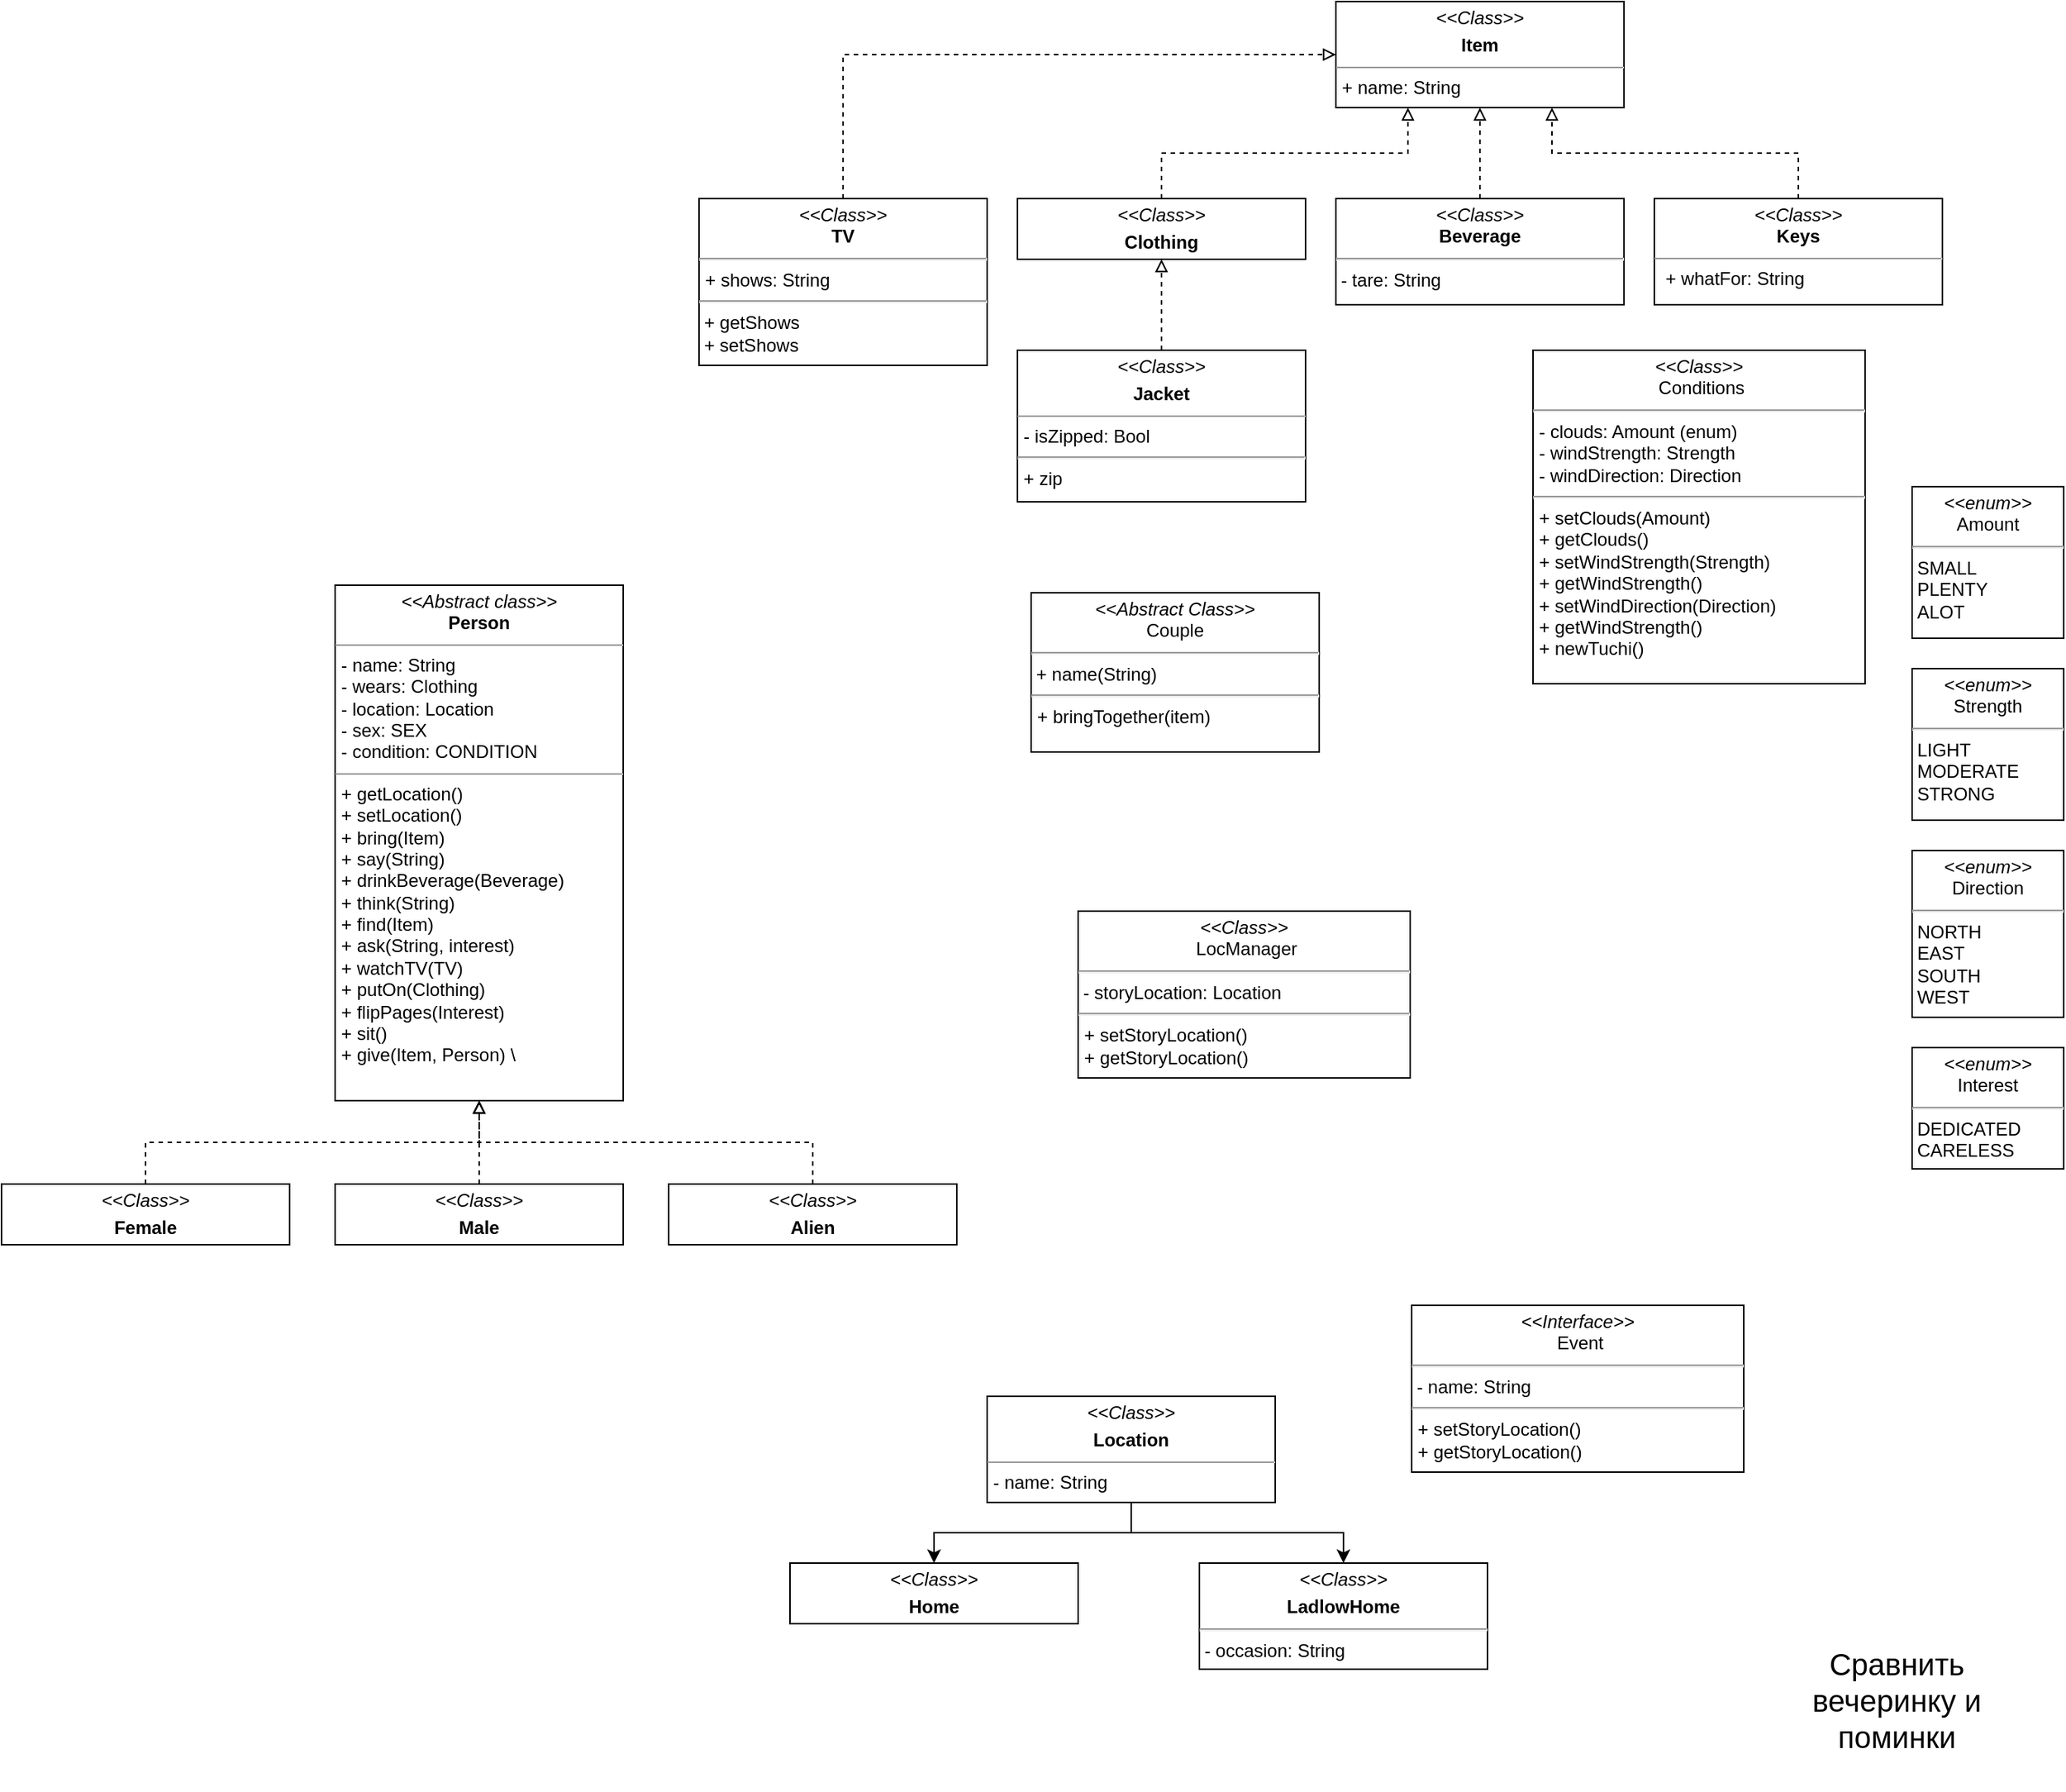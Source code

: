 <mxfile version="22.1.5" type="github">
  <diagram name="Page-1" id="b5b7bab2-c9e2-2cf4-8b2a-24fd1a2a6d21">
    <mxGraphModel dx="2246" dy="2382" grid="1" gridSize="10" guides="1" tooltips="1" connect="1" arrows="1" fold="1" page="1" pageScale="1" pageWidth="1169" pageHeight="1654" background="none" math="0" shadow="0">
      <root>
        <mxCell id="0" />
        <mxCell id="1" parent="0" />
        <mxCell id="SKdy1-YhQ8MqGWsLNDs1-13" value="&lt;p style=&quot;margin:0px;margin-top:4px;text-align:center;&quot;&gt;&lt;i&gt;&amp;lt;&amp;lt;Abstract class&amp;gt;&amp;gt;&lt;/i&gt;&lt;br&gt;&lt;b&gt;Person&lt;/b&gt;&lt;/p&gt;&lt;hr size=&quot;1&quot;&gt;&lt;p style=&quot;margin:0px;margin-left:4px;&quot;&gt;- name: String&lt;/p&gt;&lt;p style=&quot;margin:0px;margin-left:4px;&quot;&gt;- wears: Clothing&lt;/p&gt;&lt;p style=&quot;margin:0px;margin-left:4px;&quot;&gt;- location: Location&lt;/p&gt;&lt;p style=&quot;margin:0px;margin-left:4px;&quot;&gt;- sex: SEX&lt;/p&gt;&lt;p style=&quot;margin:0px;margin-left:4px;&quot;&gt;- condition: CONDITION&lt;/p&gt;&lt;hr size=&quot;1&quot;&gt;&lt;p style=&quot;border-color: var(--border-color); margin: 0px 0px 0px 4px;&quot;&gt;+ getLocation()&lt;/p&gt;&lt;p style=&quot;border-color: var(--border-color); margin: 0px 0px 0px 4px;&quot;&gt;+ setLocation()&lt;/p&gt;&lt;p style=&quot;margin:0px;margin-left:4px;&quot;&gt;+ bring(Item)&lt;br&gt;&lt;/p&gt;&lt;p style=&quot;margin:0px;margin-left:4px;&quot;&gt;+ say(String)&lt;br&gt;&lt;/p&gt;&lt;p style=&quot;margin:0px;margin-left:4px;&quot;&gt;+ drinkBeverage(Beverage)&lt;br&gt;&lt;/p&gt;&lt;p style=&quot;margin:0px;margin-left:4px;&quot;&gt;+ think(String)&lt;/p&gt;&lt;p style=&quot;margin:0px;margin-left:4px;&quot;&gt;+ find(Item)&lt;/p&gt;&lt;p style=&quot;margin:0px;margin-left:4px;&quot;&gt;+ ask(String, interest)&lt;/p&gt;&lt;p style=&quot;margin:0px;margin-left:4px;&quot;&gt;+ watchTV(TV)&lt;br&gt;&lt;/p&gt;&lt;p style=&quot;border-color: var(--border-color); margin: 0px 0px 0px 4px;&quot;&gt;+ putOn(Clothing)&lt;/p&gt;&lt;p style=&quot;border-color: var(--border-color); margin: 0px 0px 0px 4px;&quot;&gt;+ flipPages(Interest)&lt;/p&gt;&lt;p style=&quot;border-color: var(--border-color); margin: 0px 0px 0px 4px;&quot;&gt;+ sit()&lt;/p&gt;&lt;p style=&quot;margin:0px;margin-left:4px;&quot;&gt;+ give(Item, Person) \\&lt;/p&gt;&lt;p style=&quot;margin:0px;margin-left:4px;&quot;&gt;&lt;br&gt;&lt;/p&gt;" style="verticalAlign=top;align=left;overflow=fill;fontSize=12;fontFamily=Helvetica;html=1;whiteSpace=wrap;" parent="1" vertex="1">
          <mxGeometry x="-80" y="325" width="190" height="340" as="geometry" />
        </mxCell>
        <mxCell id="SKdy1-YhQ8MqGWsLNDs1-14" value="&lt;p style=&quot;margin:0px;margin-top:4px;text-align:center;&quot;&gt;&lt;i&gt;&amp;lt;&amp;lt;&lt;/i&gt;&lt;i&gt;Class&amp;gt;&amp;gt;&lt;/i&gt;&lt;/p&gt;&lt;p style=&quot;margin:0px;margin-top:4px;text-align:center;&quot;&gt;&lt;b&gt;Item&lt;/b&gt;&lt;/p&gt;&lt;hr size=&quot;1&quot;&gt;&lt;p style=&quot;margin:0px;margin-left:4px;&quot;&gt;+ name: String&lt;br&gt;&lt;/p&gt;&lt;p style=&quot;margin:0px;margin-left:4px;&quot;&gt;&lt;br&gt;&lt;/p&gt;" style="verticalAlign=top;align=left;overflow=fill;fontSize=12;fontFamily=Helvetica;html=1;whiteSpace=wrap;" parent="1" vertex="1">
          <mxGeometry x="580" y="-60" width="190" height="70" as="geometry" />
        </mxCell>
        <mxCell id="mvq6jaq57gErZufW6YVs-2" style="edgeStyle=orthogonalEdgeStyle;rounded=0;orthogonalLoop=1;jettySize=auto;html=1;exitX=0.5;exitY=0;exitDx=0;exitDy=0;entryX=0.5;entryY=1;entryDx=0;entryDy=0;dashed=1;endArrow=block;endFill=0;" parent="1" source="SKdy1-YhQ8MqGWsLNDs1-17" target="mvq6jaq57gErZufW6YVs-1" edge="1">
          <mxGeometry relative="1" as="geometry" />
        </mxCell>
        <mxCell id="SKdy1-YhQ8MqGWsLNDs1-17" value="&lt;p style=&quot;margin:0px;margin-top:4px;text-align:center;&quot;&gt;&lt;i&gt;&amp;lt;&amp;lt;Class&lt;/i&gt;&lt;i&gt;&amp;gt;&amp;gt;&lt;/i&gt;&lt;/p&gt;&lt;p style=&quot;margin:0px;margin-top:4px;text-align:center;&quot;&gt;&lt;b&gt;Jacket&lt;/b&gt;&lt;/p&gt;&lt;hr size=&quot;1&quot;&gt;&lt;p style=&quot;margin:0px;margin-left:4px;&quot;&gt;- isZipped: Bool&lt;/p&gt;&lt;hr&gt;&lt;p style=&quot;margin:0px;margin-left:4px;&quot;&gt;+ zip&lt;/p&gt;" style="verticalAlign=top;align=left;overflow=fill;fontSize=12;fontFamily=Helvetica;html=1;whiteSpace=wrap;" parent="1" vertex="1">
          <mxGeometry x="370" y="170" width="190" height="100" as="geometry" />
        </mxCell>
        <mxCell id="2JTOaVfzzxr4hcnv4jL0-3" style="edgeStyle=orthogonalEdgeStyle;rounded=0;orthogonalLoop=1;jettySize=auto;html=1;exitX=0.5;exitY=0;exitDx=0;exitDy=0;entryX=0.5;entryY=1;entryDx=0;entryDy=0;dashed=1;endArrow=block;endFill=0;" parent="1" source="SKdy1-YhQ8MqGWsLNDs1-18" target="SKdy1-YhQ8MqGWsLNDs1-14" edge="1">
          <mxGeometry relative="1" as="geometry" />
        </mxCell>
        <mxCell id="SKdy1-YhQ8MqGWsLNDs1-18" value="&lt;p style=&quot;margin:0px;margin-top:4px;text-align:center;&quot;&gt;&lt;i&gt;&amp;lt;&amp;lt;Class&amp;gt;&amp;gt;&lt;/i&gt;&lt;br&gt;&lt;b&gt;Beverage&lt;/b&gt;&lt;/p&gt;&lt;hr&gt;&amp;nbsp;- tare: String&lt;p style=&quot;margin:0px;margin-top:4px;text-align:center;&quot;&gt;&lt;b&gt;&lt;br&gt;&lt;/b&gt;&lt;/p&gt;&lt;p style=&quot;margin:0px;margin-left:4px;&quot;&gt;&lt;br&gt;&lt;/p&gt;" style="verticalAlign=top;align=left;overflow=fill;fontSize=12;fontFamily=Helvetica;html=1;whiteSpace=wrap;" parent="1" vertex="1">
          <mxGeometry x="580" y="70" width="190" height="70" as="geometry" />
        </mxCell>
        <mxCell id="2JTOaVfzzxr4hcnv4jL0-2" style="edgeStyle=orthogonalEdgeStyle;rounded=0;orthogonalLoop=1;jettySize=auto;html=1;exitX=0.5;exitY=0;exitDx=0;exitDy=0;entryX=0.75;entryY=1;entryDx=0;entryDy=0;dashed=1;endArrow=block;endFill=0;" parent="1" source="jRrTDeGObSxWZ0-UT_TB-3" target="SKdy1-YhQ8MqGWsLNDs1-14" edge="1">
          <mxGeometry relative="1" as="geometry" />
        </mxCell>
        <mxCell id="jRrTDeGObSxWZ0-UT_TB-3" value="&lt;p style=&quot;margin:0px;margin-top:4px;text-align:center;&quot;&gt;&lt;i&gt;&amp;lt;&amp;lt;Class&amp;gt;&amp;gt;&lt;/i&gt;&lt;br&gt;&lt;b&gt;Keys&lt;/b&gt;&lt;/p&gt;&lt;hr size=&quot;1&quot;&gt;&lt;p style=&quot;margin:0px;margin-left:4px;&quot;&gt;&amp;nbsp;+ whatFor: String&lt;/p&gt;" style="verticalAlign=top;align=left;overflow=fill;fontSize=12;fontFamily=Helvetica;html=1;whiteSpace=wrap;" parent="1" vertex="1">
          <mxGeometry x="790" y="70" width="190" height="70" as="geometry" />
        </mxCell>
        <mxCell id="GxpxrrHeTi3ucbBAU_x5-3" style="edgeStyle=orthogonalEdgeStyle;rounded=0;orthogonalLoop=1;jettySize=auto;html=1;exitX=0.5;exitY=1;exitDx=0;exitDy=0;" parent="1" source="jRrTDeGObSxWZ0-UT_TB-11" target="jRrTDeGObSxWZ0-UT_TB-27" edge="1">
          <mxGeometry relative="1" as="geometry" />
        </mxCell>
        <mxCell id="GxpxrrHeTi3ucbBAU_x5-4" style="edgeStyle=orthogonalEdgeStyle;rounded=0;orthogonalLoop=1;jettySize=auto;html=1;exitX=0.5;exitY=1;exitDx=0;exitDy=0;" parent="1" source="jRrTDeGObSxWZ0-UT_TB-11" target="GxpxrrHeTi3ucbBAU_x5-2" edge="1">
          <mxGeometry relative="1" as="geometry" />
        </mxCell>
        <mxCell id="jRrTDeGObSxWZ0-UT_TB-11" value="&lt;p style=&quot;margin:0px;margin-top:4px;text-align:center;&quot;&gt;&lt;i&gt;&amp;lt;&amp;lt;Class&lt;/i&gt;&lt;i&gt;&amp;gt;&amp;gt;&lt;/i&gt;&lt;/p&gt;&lt;p style=&quot;margin:0px;margin-top:4px;text-align:center;&quot;&gt;&lt;b&gt;Location&lt;/b&gt;&lt;/p&gt;&lt;hr size=&quot;1&quot;&gt;&lt;p style=&quot;margin:0px;margin-left:4px;&quot;&gt;- name: String&lt;/p&gt;&lt;p style=&quot;margin:0px;margin-left:4px;&quot;&gt;&lt;br&gt;&lt;/p&gt;" style="verticalAlign=top;align=left;overflow=fill;fontSize=12;fontFamily=Helvetica;html=1;whiteSpace=wrap;" parent="1" vertex="1">
          <mxGeometry x="350" y="860" width="190" height="70" as="geometry" />
        </mxCell>
        <mxCell id="jRrTDeGObSxWZ0-UT_TB-27" value="&lt;p style=&quot;margin:0px;margin-top:4px;text-align:center;&quot;&gt;&lt;i&gt;&amp;lt;&amp;lt;Class&lt;/i&gt;&lt;i&gt;&amp;gt;&amp;gt;&lt;/i&gt;&lt;/p&gt;&lt;p style=&quot;margin:0px;margin-top:4px;text-align:center;&quot;&gt;&lt;b&gt;Home&lt;/b&gt;&lt;/p&gt;" style="verticalAlign=top;align=left;overflow=fill;fontSize=12;fontFamily=Helvetica;html=1;whiteSpace=wrap;" parent="1" vertex="1">
          <mxGeometry x="220" y="970" width="190" height="40" as="geometry" />
        </mxCell>
        <mxCell id="jRrTDeGObSxWZ0-UT_TB-67" value="&lt;p style=&quot;margin:0px;margin-top:4px;text-align:center;&quot;&gt;&lt;i&gt;&amp;lt;&amp;lt;Abstract Class&amp;gt;&amp;gt;&lt;/i&gt;&lt;br&gt;Couple&lt;/p&gt;&lt;hr&gt;&amp;nbsp;+ name(String)&lt;br&gt;&lt;hr&gt;&lt;p style=&quot;margin:0px;margin-left:4px;&quot;&gt;+ bringTogether(item)&lt;/p&gt;" style="verticalAlign=top;align=left;overflow=fill;fontSize=12;fontFamily=Helvetica;html=1;whiteSpace=wrap;" parent="1" vertex="1">
          <mxGeometry x="379" y="330" width="190" height="105" as="geometry" />
        </mxCell>
        <mxCell id="jRrTDeGObSxWZ0-UT_TB-91" style="edgeStyle=orthogonalEdgeStyle;rounded=0;orthogonalLoop=1;jettySize=auto;html=1;exitX=0.5;exitY=0;exitDx=0;exitDy=0;entryX=0;entryY=0.5;entryDx=0;entryDy=0;dashed=1;endArrow=block;endFill=0;" parent="1" source="jRrTDeGObSxWZ0-UT_TB-86" target="SKdy1-YhQ8MqGWsLNDs1-14" edge="1">
          <mxGeometry relative="1" as="geometry" />
        </mxCell>
        <mxCell id="jRrTDeGObSxWZ0-UT_TB-86" value="&lt;p style=&quot;margin:0px;margin-top:4px;text-align:center;&quot;&gt;&lt;i&gt;&amp;lt;&amp;lt;Class&amp;gt;&amp;gt;&lt;/i&gt;&lt;br&gt;&lt;b&gt;TV&lt;/b&gt;&lt;/p&gt;&lt;hr&gt;&lt;p style=&quot;margin:0px;margin-left:4px;&quot;&gt;+ shows: String&lt;/p&gt;&lt;hr&gt;&amp;nbsp;+ getShows&lt;br&gt;&amp;nbsp;+ setShows" style="verticalAlign=top;align=left;overflow=fill;fontSize=12;fontFamily=Helvetica;html=1;whiteSpace=wrap;" parent="1" vertex="1">
          <mxGeometry x="160" y="70" width="190" height="110" as="geometry" />
        </mxCell>
        <mxCell id="jRrTDeGObSxWZ0-UT_TB-128" value="&lt;p style=&quot;margin:0px;margin-top:4px;text-align:center;&quot;&gt;&lt;i&gt;&amp;lt;&amp;lt;enum&amp;gt;&amp;gt;&lt;/i&gt;&lt;br&gt;Amount&lt;/p&gt;&lt;hr&gt;&amp;nbsp;SMALL&lt;br&gt;&amp;nbsp;PLENTY&lt;br&gt;&amp;nbsp;ALOT" style="verticalAlign=top;align=left;overflow=fill;fontSize=12;fontFamily=Helvetica;html=1;whiteSpace=wrap;" parent="1" vertex="1">
          <mxGeometry x="960" y="260" width="100" height="100" as="geometry" />
        </mxCell>
        <mxCell id="jRrTDeGObSxWZ0-UT_TB-129" value="&lt;p style=&quot;margin:0px;margin-top:4px;text-align:center;&quot;&gt;&lt;i&gt;&amp;lt;&amp;lt;enum&amp;gt;&amp;gt;&lt;/i&gt;&lt;br&gt;Strength&lt;/p&gt;&lt;hr&gt;&amp;nbsp;LIGHT&lt;br&gt;&amp;nbsp;MODERATE&lt;br&gt;&amp;nbsp;STRONG" style="verticalAlign=top;align=left;overflow=fill;fontSize=12;fontFamily=Helvetica;html=1;whiteSpace=wrap;" parent="1" vertex="1">
          <mxGeometry x="960" y="380" width="100" height="100" as="geometry" />
        </mxCell>
        <mxCell id="jRrTDeGObSxWZ0-UT_TB-130" value="&lt;p style=&quot;margin:0px;margin-top:4px;text-align:center;&quot;&gt;&lt;i&gt;&amp;lt;&amp;lt;enum&amp;gt;&amp;gt;&lt;/i&gt;&lt;br&gt;Direction&lt;/p&gt;&lt;hr&gt;&amp;nbsp;NORTH&lt;br&gt;&amp;nbsp;EAST&lt;br&gt;&amp;nbsp;SOUTH&lt;br&gt;&amp;nbsp;WEST" style="verticalAlign=top;align=left;overflow=fill;fontSize=12;fontFamily=Helvetica;html=1;whiteSpace=wrap;" parent="1" vertex="1">
          <mxGeometry x="960" y="500" width="100" height="110" as="geometry" />
        </mxCell>
        <mxCell id="GxpxrrHeTi3ucbBAU_x5-2" value="&lt;p style=&quot;margin:0px;margin-top:4px;text-align:center;&quot;&gt;&lt;i&gt;&amp;lt;&amp;lt;Class&lt;/i&gt;&lt;i&gt;&amp;gt;&amp;gt;&lt;/i&gt;&lt;/p&gt;&lt;p style=&quot;margin:0px;margin-top:4px;text-align:center;&quot;&gt;&lt;b&gt;LadlowHome&lt;/b&gt;&lt;/p&gt;&lt;hr&gt;&amp;nbsp;- occasion: String" style="verticalAlign=top;align=left;overflow=fill;fontSize=12;fontFamily=Helvetica;html=1;whiteSpace=wrap;" parent="1" vertex="1">
          <mxGeometry x="490" y="970" width="190" height="70" as="geometry" />
        </mxCell>
        <mxCell id="49lOu38Vku09HcyN88f1-1" value="&lt;p style=&quot;margin:0px;margin-top:4px;text-align:center;&quot;&gt;&lt;i&gt;&amp;lt;&amp;lt;enum&amp;gt;&amp;gt;&lt;/i&gt;&lt;br&gt;Interest&lt;/p&gt;&lt;hr&gt;&amp;nbsp;DEDICATED&lt;br&gt;&amp;nbsp;CARELESS" style="verticalAlign=top;align=left;overflow=fill;fontSize=12;fontFamily=Helvetica;html=1;whiteSpace=wrap;" parent="1" vertex="1">
          <mxGeometry x="960" y="630" width="100" height="80" as="geometry" />
        </mxCell>
        <mxCell id="49lOu38Vku09HcyN88f1-8" value="&lt;p style=&quot;margin:0px;margin-top:4px;text-align:center;&quot;&gt;&lt;i&gt;&amp;lt;&amp;lt;Class&amp;gt;&amp;gt;&lt;/i&gt;&lt;br&gt;&amp;nbsp;Conditions&lt;/p&gt;&lt;hr&gt;&lt;p style=&quot;margin:0px;margin-left:4px;&quot;&gt;- clouds: Amount (enum)&lt;br&gt;&lt;/p&gt;&lt;p style=&quot;border-color: var(--border-color); margin: 0px 0px 0px 4px;&quot;&gt;- windStrength: Strength&lt;br style=&quot;border-color: var(--border-color);&quot;&gt;&lt;/p&gt;&lt;p style=&quot;border-color: var(--border-color); margin: 0px 0px 0px 4px;&quot;&gt;- windDirection: Direction&lt;/p&gt;&lt;hr&gt;&lt;p style=&quot;border-color: var(--border-color); margin: 0px 0px 0px 4px;&quot;&gt;+ setClouds(Amount)&lt;/p&gt;&lt;p style=&quot;border-color: var(--border-color); margin: 0px 0px 0px 4px;&quot;&gt;+ getClouds()&lt;/p&gt;&lt;p style=&quot;border-color: var(--border-color); margin: 0px 0px 0px 4px;&quot;&gt;+ setWindStrength(Strength)&lt;/p&gt;&lt;p style=&quot;border-color: var(--border-color); margin: 0px 0px 0px 4px;&quot;&gt;+ getWindStrength()&lt;/p&gt;&lt;p style=&quot;border-color: var(--border-color); margin: 0px 0px 0px 4px;&quot;&gt;+ setWindDirection(Direction)&lt;/p&gt;&lt;p style=&quot;border-color: var(--border-color); margin: 0px 0px 0px 4px;&quot;&gt;+ getWindStrength()&lt;/p&gt;&lt;p style=&quot;margin:0px;margin-left:4px;&quot;&gt;+ newTuchi()&lt;/p&gt;&lt;p style=&quot;margin:0px;margin-left:4px;&quot;&gt;&lt;br&gt;&lt;/p&gt;&lt;p style=&quot;margin:0px;margin-left:4px;&quot;&gt;&lt;br&gt;&lt;/p&gt;&lt;p style=&quot;margin:0px;margin-left:4px;&quot;&gt;&lt;br&gt;&lt;/p&gt;" style="verticalAlign=top;align=left;overflow=fill;fontSize=12;fontFamily=Helvetica;html=1;whiteSpace=wrap;" parent="1" vertex="1">
          <mxGeometry x="710" y="170" width="219" height="220" as="geometry" />
        </mxCell>
        <mxCell id="49lOu38Vku09HcyN88f1-11" value="&lt;p style=&quot;margin:0px;margin-top:4px;text-align:center;&quot;&gt;&lt;i&gt;&amp;lt;&amp;lt;Class&amp;gt;&amp;gt;&lt;/i&gt;&lt;br&gt;&amp;nbsp;LocManager&lt;/p&gt;&lt;hr&gt;&amp;nbsp;- storyLocation: Location&lt;br&gt;&lt;hr&gt;&lt;p style=&quot;margin:0px;margin-left:4px;&quot;&gt;+ setStoryLocation()&lt;/p&gt;&lt;p style=&quot;margin:0px;margin-left:4px;&quot;&gt;+ getStoryLocation()&lt;/p&gt;" style="verticalAlign=top;align=left;overflow=fill;fontSize=12;fontFamily=Helvetica;html=1;whiteSpace=wrap;" parent="1" vertex="1">
          <mxGeometry x="410" y="540" width="219" height="110" as="geometry" />
        </mxCell>
        <mxCell id="2JTOaVfzzxr4hcnv4jL0-1" style="edgeStyle=orthogonalEdgeStyle;rounded=0;orthogonalLoop=1;jettySize=auto;html=1;exitX=0.5;exitY=0;exitDx=0;exitDy=0;entryX=0.25;entryY=1;entryDx=0;entryDy=0;dashed=1;endArrow=block;endFill=0;" parent="1" source="mvq6jaq57gErZufW6YVs-1" target="SKdy1-YhQ8MqGWsLNDs1-14" edge="1">
          <mxGeometry relative="1" as="geometry" />
        </mxCell>
        <mxCell id="mvq6jaq57gErZufW6YVs-1" value="&lt;p style=&quot;margin:0px;margin-top:4px;text-align:center;&quot;&gt;&lt;i&gt;&amp;lt;&amp;lt;Class&lt;/i&gt;&lt;i&gt;&amp;gt;&amp;gt;&lt;/i&gt;&lt;/p&gt;&lt;p style=&quot;margin:0px;margin-top:4px;text-align:center;&quot;&gt;&lt;b&gt;Clothing&lt;/b&gt;&lt;/p&gt;&lt;p style=&quot;margin:0px;margin-left:4px;&quot;&gt;&lt;br&gt;&lt;/p&gt;" style="verticalAlign=top;align=left;overflow=fill;fontSize=12;fontFamily=Helvetica;html=1;whiteSpace=wrap;" parent="1" vertex="1">
          <mxGeometry x="370" y="70" width="190" height="40" as="geometry" />
        </mxCell>
        <mxCell id="jfg0mAN_Pcw7M2xcIWgb-1" value="&lt;p style=&quot;margin:0px;margin-top:4px;text-align:center;&quot;&gt;&lt;i&gt;&amp;lt;&amp;lt;Interface&amp;gt;&amp;gt;&lt;/i&gt;&lt;br&gt;&amp;nbsp;Event&lt;/p&gt;&lt;hr&gt;&amp;nbsp;- name: String&lt;br&gt;&lt;hr&gt;&lt;p style=&quot;margin:0px;margin-left:4px;&quot;&gt;+ setStoryLocation()&lt;/p&gt;&lt;p style=&quot;margin:0px;margin-left:4px;&quot;&gt;+ getStoryLocation()&lt;/p&gt;" style="verticalAlign=top;align=left;overflow=fill;fontSize=12;fontFamily=Helvetica;html=1;whiteSpace=wrap;" vertex="1" parent="1">
          <mxGeometry x="630" y="800" width="219" height="110" as="geometry" />
        </mxCell>
        <mxCell id="jfg0mAN_Pcw7M2xcIWgb-10" value="&lt;font style=&quot;font-size: 20px;&quot;&gt;Сравнить вечеринку и поминки&lt;/font&gt;" style="text;html=1;strokeColor=none;fillColor=none;align=center;verticalAlign=middle;whiteSpace=wrap;rounded=0;" vertex="1" parent="1">
          <mxGeometry x="860" y="1000" width="180" height="120" as="geometry" />
        </mxCell>
        <mxCell id="jfg0mAN_Pcw7M2xcIWgb-14" style="edgeStyle=orthogonalEdgeStyle;rounded=0;orthogonalLoop=1;jettySize=auto;html=1;exitX=0.5;exitY=0;exitDx=0;exitDy=0;dashed=1;endArrow=block;endFill=0;" edge="1" parent="1" source="jfg0mAN_Pcw7M2xcIWgb-11" target="SKdy1-YhQ8MqGWsLNDs1-13">
          <mxGeometry relative="1" as="geometry" />
        </mxCell>
        <mxCell id="jfg0mAN_Pcw7M2xcIWgb-11" value="&lt;p style=&quot;margin:0px;margin-top:4px;text-align:center;&quot;&gt;&lt;i&gt;&amp;lt;&amp;lt;Class&lt;/i&gt;&lt;i&gt;&amp;gt;&amp;gt;&lt;/i&gt;&lt;/p&gt;&lt;p style=&quot;margin:0px;margin-top:4px;text-align:center;&quot;&gt;&lt;b&gt;Female&lt;/b&gt;&lt;/p&gt;" style="verticalAlign=top;align=left;overflow=fill;fontSize=12;fontFamily=Helvetica;html=1;whiteSpace=wrap;" vertex="1" parent="1">
          <mxGeometry x="-300" y="720" width="190" height="40" as="geometry" />
        </mxCell>
        <mxCell id="jfg0mAN_Pcw7M2xcIWgb-15" style="edgeStyle=orthogonalEdgeStyle;rounded=0;orthogonalLoop=1;jettySize=auto;html=1;exitX=0.5;exitY=0;exitDx=0;exitDy=0;dashed=1;endArrow=block;endFill=0;" edge="1" parent="1" source="jfg0mAN_Pcw7M2xcIWgb-12" target="SKdy1-YhQ8MqGWsLNDs1-13">
          <mxGeometry relative="1" as="geometry" />
        </mxCell>
        <mxCell id="jfg0mAN_Pcw7M2xcIWgb-12" value="&lt;p style=&quot;margin:0px;margin-top:4px;text-align:center;&quot;&gt;&lt;i&gt;&amp;lt;&amp;lt;Class&lt;/i&gt;&lt;i&gt;&amp;gt;&amp;gt;&lt;/i&gt;&lt;/p&gt;&lt;p style=&quot;margin:0px;margin-top:4px;text-align:center;&quot;&gt;&lt;b&gt;Male&lt;/b&gt;&lt;/p&gt;" style="verticalAlign=top;align=left;overflow=fill;fontSize=12;fontFamily=Helvetica;html=1;whiteSpace=wrap;" vertex="1" parent="1">
          <mxGeometry x="-80" y="720" width="190" height="40" as="geometry" />
        </mxCell>
        <mxCell id="jfg0mAN_Pcw7M2xcIWgb-16" style="edgeStyle=orthogonalEdgeStyle;rounded=0;orthogonalLoop=1;jettySize=auto;html=1;exitX=0.5;exitY=0;exitDx=0;exitDy=0;dashed=1;endArrow=block;endFill=0;" edge="1" parent="1" source="jfg0mAN_Pcw7M2xcIWgb-13" target="SKdy1-YhQ8MqGWsLNDs1-13">
          <mxGeometry relative="1" as="geometry" />
        </mxCell>
        <mxCell id="jfg0mAN_Pcw7M2xcIWgb-13" value="&lt;p style=&quot;margin:0px;margin-top:4px;text-align:center;&quot;&gt;&lt;i&gt;&amp;lt;&amp;lt;Class&lt;/i&gt;&lt;i&gt;&amp;gt;&amp;gt;&lt;/i&gt;&lt;/p&gt;&lt;p style=&quot;margin:0px;margin-top:4px;text-align:center;&quot;&gt;&lt;b&gt;Alien&lt;/b&gt;&lt;/p&gt;" style="verticalAlign=top;align=left;overflow=fill;fontSize=12;fontFamily=Helvetica;html=1;whiteSpace=wrap;" vertex="1" parent="1">
          <mxGeometry x="140" y="720" width="190" height="40" as="geometry" />
        </mxCell>
      </root>
    </mxGraphModel>
  </diagram>
</mxfile>
